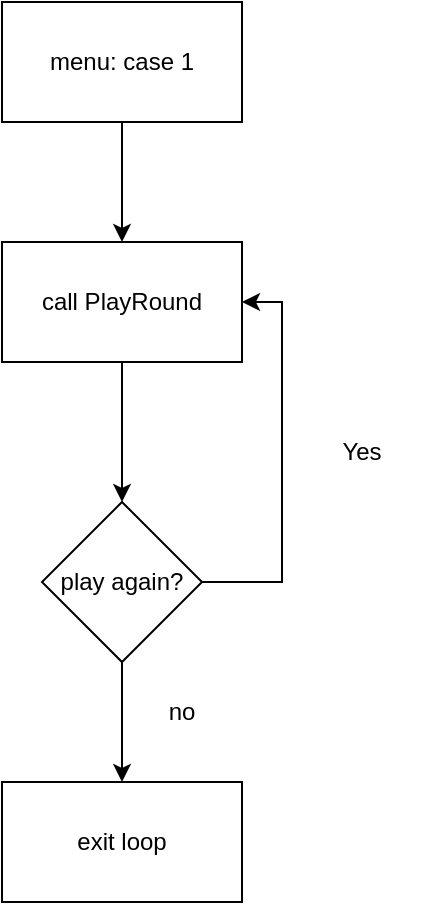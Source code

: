 <mxfile version="18.1.1" type="device" pages="7"><diagram id="OgMTBFOu4hUJsMdCU6Yb" name="Menu"><mxGraphModel dx="852" dy="759" grid="1" gridSize="10" guides="1" tooltips="1" connect="1" arrows="1" fold="1" page="1" pageScale="1" pageWidth="850" pageHeight="1100" math="0" shadow="0"><root><mxCell id="0"/><mxCell id="1" parent="0"/><mxCell id="aNm1S_G_vjN9hcQx9MJe-7" style="edgeStyle=orthogonalEdgeStyle;rounded=0;orthogonalLoop=1;jettySize=auto;html=1;entryX=0.5;entryY=0;entryDx=0;entryDy=0;" edge="1" parent="1" source="aNm1S_G_vjN9hcQx9MJe-1" target="aNm1S_G_vjN9hcQx9MJe-2"><mxGeometry relative="1" as="geometry"/></mxCell><mxCell id="aNm1S_G_vjN9hcQx9MJe-1" value="menu: case 1" style="rounded=0;whiteSpace=wrap;html=1;" vertex="1" parent="1"><mxGeometry x="100" y="30" width="120" height="60" as="geometry"/></mxCell><mxCell id="aNm1S_G_vjN9hcQx9MJe-6" style="edgeStyle=orthogonalEdgeStyle;rounded=0;orthogonalLoop=1;jettySize=auto;html=1;" edge="1" parent="1" source="aNm1S_G_vjN9hcQx9MJe-2" target="aNm1S_G_vjN9hcQx9MJe-3"><mxGeometry relative="1" as="geometry"/></mxCell><mxCell id="aNm1S_G_vjN9hcQx9MJe-2" value="call PlayRound" style="rounded=0;whiteSpace=wrap;html=1;" vertex="1" parent="1"><mxGeometry x="100" y="150" width="120" height="60" as="geometry"/></mxCell><mxCell id="aNm1S_G_vjN9hcQx9MJe-4" style="edgeStyle=orthogonalEdgeStyle;rounded=0;orthogonalLoop=1;jettySize=auto;html=1;entryX=1;entryY=0.5;entryDx=0;entryDy=0;exitX=1;exitY=0.5;exitDx=0;exitDy=0;" edge="1" parent="1" source="aNm1S_G_vjN9hcQx9MJe-3" target="aNm1S_G_vjN9hcQx9MJe-2"><mxGeometry relative="1" as="geometry"><Array as="points"><mxPoint x="240" y="320"/><mxPoint x="240" y="180"/></Array></mxGeometry></mxCell><mxCell id="aNm1S_G_vjN9hcQx9MJe-9" style="edgeStyle=orthogonalEdgeStyle;rounded=0;orthogonalLoop=1;jettySize=auto;html=1;entryX=0.5;entryY=0;entryDx=0;entryDy=0;" edge="1" parent="1" source="aNm1S_G_vjN9hcQx9MJe-3" target="aNm1S_G_vjN9hcQx9MJe-8"><mxGeometry relative="1" as="geometry"/></mxCell><mxCell id="aNm1S_G_vjN9hcQx9MJe-3" value="play again?" style="rhombus;whiteSpace=wrap;html=1;" vertex="1" parent="1"><mxGeometry x="120" y="280" width="80" height="80" as="geometry"/></mxCell><mxCell id="aNm1S_G_vjN9hcQx9MJe-5" value="Yes" style="text;html=1;strokeColor=none;fillColor=none;align=center;verticalAlign=middle;whiteSpace=wrap;rounded=0;" vertex="1" parent="1"><mxGeometry x="250" y="240" width="60" height="30" as="geometry"/></mxCell><mxCell id="aNm1S_G_vjN9hcQx9MJe-8" value="exit loop" style="rounded=0;whiteSpace=wrap;html=1;" vertex="1" parent="1"><mxGeometry x="100" y="420" width="120" height="60" as="geometry"/></mxCell><mxCell id="aNm1S_G_vjN9hcQx9MJe-10" value="no" style="text;html=1;strokeColor=none;fillColor=none;align=center;verticalAlign=middle;whiteSpace=wrap;rounded=0;" vertex="1" parent="1"><mxGeometry x="160" y="370" width="60" height="30" as="geometry"/></mxCell></root></mxGraphModel></diagram><diagram id="i8IiO0USmAifxzMJSACr" name="PlayRound"><mxGraphModel dx="920" dy="525" grid="1" gridSize="10" guides="1" tooltips="1" connect="1" arrows="1" fold="1" page="1" pageScale="1" pageWidth="850" pageHeight="1100" math="0" shadow="0"><root><mxCell id="0"/><mxCell id="1" parent="0"/><mxCell id="eGoeMSR9za1e2DDq0p8M-3" style="edgeStyle=orthogonalEdgeStyle;rounded=0;orthogonalLoop=1;jettySize=auto;html=1;exitX=0.5;exitY=1;exitDx=0;exitDy=0;entryX=0.5;entryY=0;entryDx=0;entryDy=0;" edge="1" parent="1" source="eGoeMSR9za1e2DDq0p8M-1" target="eGoeMSR9za1e2DDq0p8M-2"><mxGeometry relative="1" as="geometry"/></mxCell><mxCell id="eGoeMSR9za1e2DDq0p8M-1" value="PlayRound Start" style="rounded=1;whiteSpace=wrap;html=1;" vertex="1" parent="1"><mxGeometry x="140" y="30" width="120" height="60" as="geometry"/></mxCell><mxCell id="eGoeMSR9za1e2DDq0p8M-5" style="edgeStyle=orthogonalEdgeStyle;rounded=0;orthogonalLoop=1;jettySize=auto;html=1;entryX=0.5;entryY=0;entryDx=0;entryDy=0;" edge="1" parent="1" source="eGoeMSR9za1e2DDq0p8M-2" target="eGoeMSR9za1e2DDq0p8M-16"><mxGeometry relative="1" as="geometry"/></mxCell><mxCell id="eGoeMSR9za1e2DDq0p8M-2" value="create game objects: deck, dealer, player" style="rounded=0;whiteSpace=wrap;html=1;" vertex="1" parent="1"><mxGeometry x="140" y="110" width="120" height="60" as="geometry"/></mxCell><mxCell id="eGoeMSR9za1e2DDq0p8M-7" value="" style="edgeStyle=orthogonalEdgeStyle;rounded=0;orthogonalLoop=1;jettySize=auto;html=1;" edge="1" parent="1" source="eGoeMSR9za1e2DDq0p8M-4" target="eGoeMSR9za1e2DDq0p8M-6"><mxGeometry relative="1" as="geometry"/></mxCell><mxCell id="eGoeMSR9za1e2DDq0p8M-8" value="&amp;nbsp;no&amp;nbsp;" style="edgeLabel;html=1;align=center;verticalAlign=middle;resizable=0;points=[];" vertex="1" connectable="0" parent="eGoeMSR9za1e2DDq0p8M-7"><mxGeometry x="-0.362" y="2" relative="1" as="geometry"><mxPoint as="offset"/></mxGeometry></mxCell><mxCell id="eGoeMSR9za1e2DDq0p8M-10" value="" style="edgeStyle=orthogonalEdgeStyle;rounded=0;orthogonalLoop=1;jettySize=auto;html=1;" edge="1" parent="1" source="eGoeMSR9za1e2DDq0p8M-4" target="eGoeMSR9za1e2DDq0p8M-9"><mxGeometry relative="1" as="geometry"/></mxCell><mxCell id="eGoeMSR9za1e2DDq0p8M-11" value="&amp;nbsp;Yes&amp;nbsp;" style="edgeLabel;html=1;align=center;verticalAlign=middle;resizable=0;points=[];" vertex="1" connectable="0" parent="eGoeMSR9za1e2DDq0p8M-10"><mxGeometry x="-0.311" relative="1" as="geometry"><mxPoint as="offset"/></mxGeometry></mxCell><mxCell id="eGoeMSR9za1e2DDq0p8M-4" value="anyone have 21?" style="rhombus;whiteSpace=wrap;html=1;" vertex="1" parent="1"><mxGeometry x="160" y="320" width="80" height="80" as="geometry"/></mxCell><mxCell id="eGoeMSR9za1e2DDq0p8M-13" value="" style="edgeStyle=orthogonalEdgeStyle;rounded=0;orthogonalLoop=1;jettySize=auto;html=1;" edge="1" parent="1" source="eGoeMSR9za1e2DDq0p8M-6" target="eGoeMSR9za1e2DDq0p8M-12"><mxGeometry relative="1" as="geometry"/></mxCell><mxCell id="eGoeMSR9za1e2DDq0p8M-6" value="PlayersTurn" style="whiteSpace=wrap;html=1;" vertex="1" parent="1"><mxGeometry x="310" y="330" width="120" height="60" as="geometry"/></mxCell><mxCell id="eGoeMSR9za1e2DDq0p8M-9" value="Declare Winner" style="whiteSpace=wrap;html=1;" vertex="1" parent="1"><mxGeometry x="140" y="450" width="120" height="60" as="geometry"/></mxCell><mxCell id="eGoeMSR9za1e2DDq0p8M-14" style="edgeStyle=orthogonalEdgeStyle;rounded=0;orthogonalLoop=1;jettySize=auto;html=1;entryX=1;entryY=0.5;entryDx=0;entryDy=0;exitX=0.5;exitY=1;exitDx=0;exitDy=0;" edge="1" parent="1" source="eGoeMSR9za1e2DDq0p8M-12" target="eGoeMSR9za1e2DDq0p8M-9"><mxGeometry relative="1" as="geometry"><Array as="points"><mxPoint x="580" y="480"/></Array></mxGeometry></mxCell><mxCell id="eGoeMSR9za1e2DDq0p8M-12" value="DealersTurn" style="whiteSpace=wrap;html=1;" vertex="1" parent="1"><mxGeometry x="520" y="330" width="120" height="60" as="geometry"/></mxCell><mxCell id="eGoeMSR9za1e2DDq0p8M-18" style="edgeStyle=orthogonalEdgeStyle;rounded=0;orthogonalLoop=1;jettySize=auto;html=1;entryX=0.5;entryY=0;entryDx=0;entryDy=0;" edge="1" parent="1" source="eGoeMSR9za1e2DDq0p8M-16" target="eGoeMSR9za1e2DDq0p8M-4"><mxGeometry relative="1" as="geometry"/></mxCell><mxCell id="eGoeMSR9za1e2DDq0p8M-16" value="Deal Initial Cards" style="whiteSpace=wrap;html=1;" vertex="1" parent="1"><mxGeometry x="140" y="210" width="120" height="60" as="geometry"/></mxCell></root></mxGraphModel></diagram><diagram id="uyMCtSAgs9faLRmVM_Ey" name="DealInitialCards"><mxGraphModel dx="920" dy="525" grid="1" gridSize="10" guides="1" tooltips="1" connect="1" arrows="1" fold="1" page="1" pageScale="1" pageWidth="850" pageHeight="1100" math="0" shadow="0"><root><mxCell id="0"/><mxCell id="1" parent="0"/><mxCell id="hFYbNULVVhhyGJd_CxQZ-4" value="" style="edgeStyle=orthogonalEdgeStyle;rounded=0;orthogonalLoop=1;jettySize=auto;html=1;" edge="1" parent="1" source="hFYbNULVVhhyGJd_CxQZ-1" target="hFYbNULVVhhyGJd_CxQZ-3"><mxGeometry relative="1" as="geometry"/></mxCell><mxCell id="hFYbNULVVhhyGJd_CxQZ-1" value="Start DealInitialCards" style="rounded=1;whiteSpace=wrap;html=1;" vertex="1" parent="1"><mxGeometry x="140" y="30" width="120" height="60" as="geometry"/></mxCell><mxCell id="hFYbNULVVhhyGJd_CxQZ-8" value="" style="edgeStyle=orthogonalEdgeStyle;rounded=0;orthogonalLoop=1;jettySize=auto;html=1;" edge="1" parent="1" source="hFYbNULVVhhyGJd_CxQZ-3" target="hFYbNULVVhhyGJd_CxQZ-5"><mxGeometry relative="1" as="geometry"/></mxCell><mxCell id="hFYbNULVVhhyGJd_CxQZ-3" value="Get card from deck" style="whiteSpace=wrap;html=1;rounded=1;" vertex="1" parent="1"><mxGeometry x="140" y="120" width="120" height="60" as="geometry"/></mxCell><mxCell id="hFYbNULVVhhyGJd_CxQZ-9" value="" style="edgeStyle=orthogonalEdgeStyle;rounded=0;orthogonalLoop=1;jettySize=auto;html=1;" edge="1" parent="1" source="hFYbNULVVhhyGJd_CxQZ-5" target="hFYbNULVVhhyGJd_CxQZ-6"><mxGeometry relative="1" as="geometry"/></mxCell><mxCell id="hFYbNULVVhhyGJd_CxQZ-5" value="add card to player's hand" style="rounded=0;whiteSpace=wrap;html=1;" vertex="1" parent="1"><mxGeometry x="140" y="220" width="120" height="60" as="geometry"/></mxCell><mxCell id="hFYbNULVVhhyGJd_CxQZ-12" value="" style="edgeStyle=orthogonalEdgeStyle;rounded=0;orthogonalLoop=1;jettySize=auto;html=1;" edge="1" parent="1" source="hFYbNULVVhhyGJd_CxQZ-6" target="hFYbNULVVhhyGJd_CxQZ-7"><mxGeometry relative="1" as="geometry"/></mxCell><mxCell id="hFYbNULVVhhyGJd_CxQZ-6" value="Get card from deck" style="whiteSpace=wrap;html=1;rounded=1;" vertex="1" parent="1"><mxGeometry x="140" y="310" width="120" height="60" as="geometry"/></mxCell><mxCell id="hFYbNULVVhhyGJd_CxQZ-13" style="edgeStyle=orthogonalEdgeStyle;rounded=0;orthogonalLoop=1;jettySize=auto;html=1;entryX=1;entryY=0.5;entryDx=0;entryDy=0;" edge="1" parent="1" source="hFYbNULVVhhyGJd_CxQZ-7" target="hFYbNULVVhhyGJd_CxQZ-3"><mxGeometry relative="1" as="geometry"><Array as="points"><mxPoint x="350" y="440"/><mxPoint x="350" y="150"/></Array></mxGeometry></mxCell><mxCell id="hFYbNULVVhhyGJd_CxQZ-14" value="&amp;nbsp;do twice&amp;nbsp;" style="edgeLabel;html=1;align=center;verticalAlign=middle;resizable=0;points=[];" vertex="1" connectable="0" parent="hFYbNULVVhhyGJd_CxQZ-13"><mxGeometry x="0.112" y="-3" relative="1" as="geometry"><mxPoint as="offset"/></mxGeometry></mxCell><mxCell id="hFYbNULVVhhyGJd_CxQZ-7" value="add card to dealer's hand" style="rounded=0;whiteSpace=wrap;html=1;" vertex="1" parent="1"><mxGeometry x="140" y="410" width="120" height="60" as="geometry"/></mxCell></root></mxGraphModel></diagram><diagram id="ek2pCzwQVpLN4NuBFV6b" name="PlayersTurn"><mxGraphModel dx="920" dy="525" grid="1" gridSize="10" guides="1" tooltips="1" connect="1" arrows="1" fold="1" page="1" pageScale="1" pageWidth="850" pageHeight="1100" math="0" shadow="0"><root><mxCell id="0"/><mxCell id="1" parent="0"/><mxCell id="0NrMXuRYx3ZZtq5yW1ln-1" value="&lt;h1&gt;PlayersTurn&lt;/h1&gt;&lt;p&gt;ask hit/stand&lt;/p&gt;&lt;p&gt;if hit, add card&lt;/p&gt;&lt;p&gt;if stand exit&lt;/p&gt;" style="text;html=1;strokeColor=none;fillColor=none;spacing=5;spacingTop=-20;whiteSpace=wrap;overflow=hidden;rounded=0;" vertex="1" parent="1"><mxGeometry x="590" y="90" width="190" height="120" as="geometry"/></mxCell><mxCell id="0NrMXuRYx3ZZtq5yW1ln-5" value="" style="edgeStyle=orthogonalEdgeStyle;rounded=0;orthogonalLoop=1;jettySize=auto;html=1;" edge="1" parent="1" source="0NrMXuRYx3ZZtq5yW1ln-2" target="0NrMXuRYx3ZZtq5yW1ln-4"><mxGeometry relative="1" as="geometry"/></mxCell><mxCell id="0NrMXuRYx3ZZtq5yW1ln-2" value="start PlayersTurn" style="rounded=1;whiteSpace=wrap;html=1;" vertex="1" parent="1"><mxGeometry x="270" y="90" width="120" height="60" as="geometry"/></mxCell><mxCell id="0NrMXuRYx3ZZtq5yW1ln-7" value="" style="edgeStyle=orthogonalEdgeStyle;rounded=0;orthogonalLoop=1;jettySize=auto;html=1;" edge="1" parent="1" source="0NrMXuRYx3ZZtq5yW1ln-4" target="0NrMXuRYx3ZZtq5yW1ln-6"><mxGeometry relative="1" as="geometry"/></mxCell><mxCell id="0NrMXuRYx3ZZtq5yW1ln-8" value="&amp;nbsp;HIT&amp;nbsp;" style="edgeLabel;html=1;align=center;verticalAlign=middle;resizable=0;points=[];" vertex="1" connectable="0" parent="0NrMXuRYx3ZZtq5yW1ln-7"><mxGeometry x="-0.333" y="-3" relative="1" as="geometry"><mxPoint as="offset"/></mxGeometry></mxCell><mxCell id="0NrMXuRYx3ZZtq5yW1ln-22" value="" style="edgeStyle=orthogonalEdgeStyle;rounded=0;orthogonalLoop=1;jettySize=auto;html=1;" edge="1" parent="1" source="0NrMXuRYx3ZZtq5yW1ln-4" target="0NrMXuRYx3ZZtq5yW1ln-21"><mxGeometry relative="1" as="geometry"/></mxCell><mxCell id="0NrMXuRYx3ZZtq5yW1ln-4" value="hit/stand?" style="rhombus;whiteSpace=wrap;html=1;" vertex="1" parent="1"><mxGeometry x="290" y="180" width="80" height="80" as="geometry"/></mxCell><mxCell id="0NrMXuRYx3ZZtq5yW1ln-10" value="" style="edgeStyle=orthogonalEdgeStyle;rounded=0;orthogonalLoop=1;jettySize=auto;html=1;" edge="1" parent="1" source="0NrMXuRYx3ZZtq5yW1ln-6" target="0NrMXuRYx3ZZtq5yW1ln-9"><mxGeometry relative="1" as="geometry"/></mxCell><mxCell id="0NrMXuRYx3ZZtq5yW1ln-6" value="get a card from deck" style="whiteSpace=wrap;html=1;" vertex="1" parent="1"><mxGeometry x="270" y="310" width="120" height="60" as="geometry"/></mxCell><mxCell id="0NrMXuRYx3ZZtq5yW1ln-12" value="" style="edgeStyle=orthogonalEdgeStyle;rounded=0;orthogonalLoop=1;jettySize=auto;html=1;" edge="1" parent="1" source="0NrMXuRYx3ZZtq5yW1ln-9" target="0NrMXuRYx3ZZtq5yW1ln-11"><mxGeometry relative="1" as="geometry"/></mxCell><mxCell id="0NrMXuRYx3ZZtq5yW1ln-9" value="Add card to player's hand" style="whiteSpace=wrap;html=1;" vertex="1" parent="1"><mxGeometry x="270" y="400" width="120" height="60" as="geometry"/></mxCell><mxCell id="0NrMXuRYx3ZZtq5yW1ln-17" style="edgeStyle=orthogonalEdgeStyle;rounded=0;orthogonalLoop=1;jettySize=auto;html=1;entryX=0;entryY=0.5;entryDx=0;entryDy=0;" edge="1" parent="1" source="0NrMXuRYx3ZZtq5yW1ln-11" target="0NrMXuRYx3ZZtq5yW1ln-14"><mxGeometry relative="1" as="geometry"/></mxCell><mxCell id="0NrMXuRYx3ZZtq5yW1ln-11" value="Draw Table" style="whiteSpace=wrap;html=1;" vertex="1" parent="1"><mxGeometry x="270" y="480" width="120" height="60" as="geometry"/></mxCell><mxCell id="0NrMXuRYx3ZZtq5yW1ln-15" style="edgeStyle=orthogonalEdgeStyle;rounded=0;orthogonalLoop=1;jettySize=auto;html=1;entryX=1;entryY=0.5;entryDx=0;entryDy=0;" edge="1" parent="1" source="0NrMXuRYx3ZZtq5yW1ln-14" target="0NrMXuRYx3ZZtq5yW1ln-4"><mxGeometry relative="1" as="geometry"><Array as="points"><mxPoint x="530" y="220"/></Array></mxGeometry></mxCell><mxCell id="0NrMXuRYx3ZZtq5yW1ln-16" value="&amp;nbsp;NO&amp;nbsp;" style="edgeLabel;html=1;align=center;verticalAlign=middle;resizable=0;points=[];" vertex="1" connectable="0" parent="0NrMXuRYx3ZZtq5yW1ln-15"><mxGeometry x="-0.242" y="-1" relative="1" as="geometry"><mxPoint as="offset"/></mxGeometry></mxCell><mxCell id="0NrMXuRYx3ZZtq5yW1ln-20" value="" style="edgeStyle=orthogonalEdgeStyle;rounded=0;orthogonalLoop=1;jettySize=auto;html=1;" edge="1" parent="1" source="0NrMXuRYx3ZZtq5yW1ln-14" target="0NrMXuRYx3ZZtq5yW1ln-19"><mxGeometry relative="1" as="geometry"/></mxCell><mxCell id="0NrMXuRYx3ZZtq5yW1ln-14" value="&amp;gt;= 21?" style="rhombus;whiteSpace=wrap;html=1;" vertex="1" parent="1"><mxGeometry x="490" y="470" width="80" height="80" as="geometry"/></mxCell><mxCell id="0NrMXuRYx3ZZtq5yW1ln-19" value="exit" style="whiteSpace=wrap;html=1;" vertex="1" parent="1"><mxGeometry x="630" y="480" width="120" height="60" as="geometry"/></mxCell><mxCell id="0NrMXuRYx3ZZtq5yW1ln-21" value="exit" style="whiteSpace=wrap;html=1;" vertex="1" parent="1"><mxGeometry x="110" y="190" width="120" height="60" as="geometry"/></mxCell></root></mxGraphModel></diagram><diagram id="yXCIIFC8cFBmv4XiXnj1" name="DealersTurn"><mxGraphModel dx="1117" dy="637" grid="1" gridSize="10" guides="1" tooltips="1" connect="1" arrows="1" fold="1" page="1" pageScale="1" pageWidth="850" pageHeight="1100" math="0" shadow="0"><root><mxCell id="0"/><mxCell id="1" parent="0"/><mxCell id="q7oVlQ3bstnkvK0_Fx3a-4" style="edgeStyle=orthogonalEdgeStyle;rounded=0;orthogonalLoop=1;jettySize=auto;html=1;entryX=0.5;entryY=0;entryDx=0;entryDy=0;" edge="1" parent="1" source="q7oVlQ3bstnkvK0_Fx3a-1" target="q7oVlQ3bstnkvK0_Fx3a-3"><mxGeometry relative="1" as="geometry"><mxPoint x="420" y="120" as="targetPoint"/></mxGeometry></mxCell><mxCell id="q7oVlQ3bstnkvK0_Fx3a-1" value="start DealersTurn" style="rounded=1;whiteSpace=wrap;html=1;" vertex="1" parent="1"><mxGeometry x="360" y="30" width="120" height="60" as="geometry"/></mxCell><mxCell id="TGKPTvFBXQKisseupjyJ-3" value="" style="edgeStyle=orthogonalEdgeStyle;rounded=0;orthogonalLoop=1;jettySize=auto;html=1;" edge="1" parent="1" source="q7oVlQ3bstnkvK0_Fx3a-2" target="TGKPTvFBXQKisseupjyJ-1"><mxGeometry relative="1" as="geometry"/></mxCell><mxCell id="mR52AFgZs7UY6mSxp_Cb-5" value="yes" style="edgeLabel;html=1;align=center;verticalAlign=middle;resizable=0;points=[];" vertex="1" connectable="0" parent="TGKPTvFBXQKisseupjyJ-3"><mxGeometry x="-0.787" relative="1" as="geometry"><mxPoint as="offset"/></mxGeometry></mxCell><mxCell id="mR52AFgZs7UY6mSxp_Cb-7" value="" style="edgeStyle=orthogonalEdgeStyle;rounded=0;orthogonalLoop=1;jettySize=auto;html=1;" edge="1" parent="1" source="q7oVlQ3bstnkvK0_Fx3a-2" target="mR52AFgZs7UY6mSxp_Cb-6"><mxGeometry relative="1" as="geometry"/></mxCell><mxCell id="q7oVlQ3bstnkvK0_Fx3a-2" value="&amp;lt; 17?" style="rhombus;whiteSpace=wrap;html=1;" vertex="1" parent="1"><mxGeometry x="380" y="240" width="80" height="80" as="geometry"/></mxCell><mxCell id="q7oVlQ3bstnkvK0_Fx3a-5" value="" style="edgeStyle=orthogonalEdgeStyle;rounded=0;orthogonalLoop=1;jettySize=auto;html=1;" edge="1" parent="1" source="q7oVlQ3bstnkvK0_Fx3a-3" target="q7oVlQ3bstnkvK0_Fx3a-2"><mxGeometry relative="1" as="geometry"/></mxCell><mxCell id="q7oVlQ3bstnkvK0_Fx3a-3" value="reveal hidden card" style="rounded=0;whiteSpace=wrap;html=1;" vertex="1" parent="1"><mxGeometry x="360" y="150" width="120" height="60" as="geometry"/></mxCell><mxCell id="TGKPTvFBXQKisseupjyJ-4" value="" style="edgeStyle=orthogonalEdgeStyle;rounded=0;orthogonalLoop=1;jettySize=auto;html=1;" edge="1" parent="1" source="TGKPTvFBXQKisseupjyJ-1" target="TGKPTvFBXQKisseupjyJ-2"><mxGeometry relative="1" as="geometry"/></mxCell><mxCell id="TGKPTvFBXQKisseupjyJ-1" value="Get card from deck" style="whiteSpace=wrap;html=1;rounded=0;" vertex="1" parent="1"><mxGeometry x="360" y="350" width="120" height="60" as="geometry"/></mxCell><mxCell id="mR52AFgZs7UY6mSxp_Cb-2" value="" style="edgeStyle=orthogonalEdgeStyle;rounded=0;orthogonalLoop=1;jettySize=auto;html=1;" edge="1" parent="1" source="TGKPTvFBXQKisseupjyJ-2" target="mR52AFgZs7UY6mSxp_Cb-1"><mxGeometry relative="1" as="geometry"/></mxCell><mxCell id="TGKPTvFBXQKisseupjyJ-2" value="add card to dealer's hand" style="rounded=0;whiteSpace=wrap;html=1;" vertex="1" parent="1"><mxGeometry x="360" y="450" width="120" height="60" as="geometry"/></mxCell><mxCell id="mR52AFgZs7UY6mSxp_Cb-3" style="edgeStyle=orthogonalEdgeStyle;rounded=0;orthogonalLoop=1;jettySize=auto;html=1;entryX=1;entryY=0.5;entryDx=0;entryDy=0;" edge="1" parent="1" source="mR52AFgZs7UY6mSxp_Cb-1" target="q7oVlQ3bstnkvK0_Fx3a-2"><mxGeometry relative="1" as="geometry"><Array as="points"><mxPoint x="590" y="580"/><mxPoint x="590" y="280"/></Array></mxGeometry></mxCell><mxCell id="mR52AFgZs7UY6mSxp_Cb-1" value="Draw Table" style="whiteSpace=wrap;html=1;" vertex="1" parent="1"><mxGeometry x="360" y="550" width="120" height="60" as="geometry"/></mxCell><mxCell id="mR52AFgZs7UY6mSxp_Cb-6" value="exit" style="whiteSpace=wrap;html=1;" vertex="1" parent="1"><mxGeometry x="200" y="250" width="120" height="60" as="geometry"/></mxCell></root></mxGraphModel></diagram><diagram id="SfzurRWMNYJIlBOyXf23" name="DeclareWinner"><mxGraphModel dx="1117" dy="637" grid="1" gridSize="10" guides="1" tooltips="1" connect="1" arrows="1" fold="1" page="1" pageScale="1" pageWidth="850" pageHeight="1100" math="0" shadow="0"><root><mxCell id="0"/><mxCell id="1" parent="0"/><mxCell id="Kkhj6-AeL7dvjDUvEEV2-5" value="" style="edgeStyle=orthogonalEdgeStyle;rounded=0;orthogonalLoop=1;jettySize=auto;html=1;" edge="1" parent="1" source="Kkhj6-AeL7dvjDUvEEV2-1" target="Kkhj6-AeL7dvjDUvEEV2-4"><mxGeometry relative="1" as="geometry"/></mxCell><mxCell id="Kkhj6-AeL7dvjDUvEEV2-1" value="Start DeclareWinner" style="rounded=1;whiteSpace=wrap;html=1;" vertex="1" parent="1"><mxGeometry x="340" y="10" width="120" height="60" as="geometry"/></mxCell><mxCell id="Kkhj6-AeL7dvjDUvEEV2-9" style="edgeStyle=orthogonalEdgeStyle;rounded=0;orthogonalLoop=1;jettySize=auto;html=1;entryX=1;entryY=0.5;entryDx=0;entryDy=0;" edge="1" parent="1" source="Kkhj6-AeL7dvjDUvEEV2-4" target="Kkhj6-AeL7dvjDUvEEV2-8"><mxGeometry relative="1" as="geometry"/></mxCell><mxCell id="Kkhj6-AeL7dvjDUvEEV2-10" value="yes" style="edgeLabel;html=1;align=center;verticalAlign=middle;resizable=0;points=[];" vertex="1" connectable="0" parent="Kkhj6-AeL7dvjDUvEEV2-9"><mxGeometry x="-0.207" y="3" relative="1" as="geometry"><mxPoint as="offset"/></mxGeometry></mxCell><mxCell id="Kkhj6-AeL7dvjDUvEEV2-12" value="" style="edgeStyle=orthogonalEdgeStyle;rounded=0;orthogonalLoop=1;jettySize=auto;html=1;" edge="1" parent="1" source="Kkhj6-AeL7dvjDUvEEV2-4" target="Kkhj6-AeL7dvjDUvEEV2-11"><mxGeometry relative="1" as="geometry"><Array as="points"><mxPoint x="400" y="210"/><mxPoint x="400" y="210"/></Array></mxGeometry></mxCell><mxCell id="Kkhj6-AeL7dvjDUvEEV2-13" value="no" style="edgeLabel;html=1;align=center;verticalAlign=middle;resizable=0;points=[];" vertex="1" connectable="0" parent="Kkhj6-AeL7dvjDUvEEV2-12"><mxGeometry x="-0.284" y="-1" relative="1" as="geometry"><mxPoint as="offset"/></mxGeometry></mxCell><mxCell id="Kkhj6-AeL7dvjDUvEEV2-4" value="p &amp;gt; 21?" style="rhombus;whiteSpace=wrap;html=1;rounded=0;" vertex="1" parent="1"><mxGeometry x="360" y="100" width="80" height="80" as="geometry"/></mxCell><mxCell id="Kkhj6-AeL7dvjDUvEEV2-6" value="&lt;h1&gt;&lt;span style=&quot;background-color: initial; font-size: 12px; font-weight: normal;&quot;&gt;d = dealer's score&lt;/span&gt;&lt;br&gt;&lt;/h1&gt;&lt;div&gt;p = player's score&lt;/div&gt;" style="text;html=1;strokeColor=none;fillColor=none;spacing=5;spacingTop=-20;whiteSpace=wrap;overflow=hidden;rounded=0;" vertex="1" parent="1"><mxGeometry x="600" y="10" width="190" height="120" as="geometry"/></mxCell><mxCell id="Kkhj6-AeL7dvjDUvEEV2-7" value="player wins" style="rounded=0;whiteSpace=wrap;html=1;" vertex="1" parent="1"><mxGeometry x="620" y="190" width="120" height="60" as="geometry"/></mxCell><mxCell id="Kkhj6-AeL7dvjDUvEEV2-8" value="dealer wins" style="rounded=0;whiteSpace=wrap;html=1;" vertex="1" parent="1"><mxGeometry x="70" y="190" width="120" height="60" as="geometry"/></mxCell><mxCell id="Kkhj6-AeL7dvjDUvEEV2-14" style="edgeStyle=orthogonalEdgeStyle;rounded=0;orthogonalLoop=1;jettySize=auto;html=1;entryX=0;entryY=0.5;entryDx=0;entryDy=0;" edge="1" parent="1" source="Kkhj6-AeL7dvjDUvEEV2-11" target="Kkhj6-AeL7dvjDUvEEV2-7"><mxGeometry relative="1" as="geometry"/></mxCell><mxCell id="Kkhj6-AeL7dvjDUvEEV2-23" value="yes" style="edgeLabel;html=1;align=center;verticalAlign=middle;resizable=0;points=[];" vertex="1" connectable="0" parent="Kkhj6-AeL7dvjDUvEEV2-14"><mxGeometry x="-0.485" relative="1" as="geometry"><mxPoint as="offset"/></mxGeometry></mxCell><mxCell id="Kkhj6-AeL7dvjDUvEEV2-16" value="" style="edgeStyle=orthogonalEdgeStyle;rounded=0;orthogonalLoop=1;jettySize=auto;html=1;" edge="1" parent="1" source="Kkhj6-AeL7dvjDUvEEV2-11" target="Kkhj6-AeL7dvjDUvEEV2-15"><mxGeometry relative="1" as="geometry"/></mxCell><mxCell id="Kkhj6-AeL7dvjDUvEEV2-17" value="no" style="edgeLabel;html=1;align=center;verticalAlign=middle;resizable=0;points=[];" vertex="1" connectable="0" parent="Kkhj6-AeL7dvjDUvEEV2-16"><mxGeometry x="-0.279" relative="1" as="geometry"><mxPoint as="offset"/></mxGeometry></mxCell><mxCell id="Kkhj6-AeL7dvjDUvEEV2-11" value="d &amp;gt; 21?" style="rhombus;whiteSpace=wrap;html=1;rounded=0;" vertex="1" parent="1"><mxGeometry x="360" y="220" width="80" height="80" as="geometry"/></mxCell><mxCell id="Kkhj6-AeL7dvjDUvEEV2-18" style="edgeStyle=orthogonalEdgeStyle;rounded=0;orthogonalLoop=1;jettySize=auto;html=1;entryX=0.5;entryY=1;entryDx=0;entryDy=0;" edge="1" parent="1" source="Kkhj6-AeL7dvjDUvEEV2-15" target="Kkhj6-AeL7dvjDUvEEV2-7"><mxGeometry relative="1" as="geometry"/></mxCell><mxCell id="Kkhj6-AeL7dvjDUvEEV2-24" value="yes" style="edgeLabel;html=1;align=center;verticalAlign=middle;resizable=0;points=[];" vertex="1" connectable="0" parent="Kkhj6-AeL7dvjDUvEEV2-18"><mxGeometry x="-0.553" relative="1" as="geometry"><mxPoint as="offset"/></mxGeometry></mxCell><mxCell id="Kkhj6-AeL7dvjDUvEEV2-20" value="" style="edgeStyle=orthogonalEdgeStyle;rounded=0;orthogonalLoop=1;jettySize=auto;html=1;" edge="1" parent="1" source="Kkhj6-AeL7dvjDUvEEV2-15" target="Kkhj6-AeL7dvjDUvEEV2-19"><mxGeometry relative="1" as="geometry"/></mxCell><mxCell id="Kkhj6-AeL7dvjDUvEEV2-21" value="no" style="edgeLabel;html=1;align=center;verticalAlign=middle;resizable=0;points=[];" vertex="1" connectable="0" parent="Kkhj6-AeL7dvjDUvEEV2-20"><mxGeometry x="-0.758" relative="1" as="geometry"><mxPoint as="offset"/></mxGeometry></mxCell><mxCell id="Kkhj6-AeL7dvjDUvEEV2-15" value="p &amp;gt; d" style="rhombus;whiteSpace=wrap;html=1;rounded=0;" vertex="1" parent="1"><mxGeometry x="360" y="340" width="80" height="80" as="geometry"/></mxCell><mxCell id="Kkhj6-AeL7dvjDUvEEV2-22" style="edgeStyle=orthogonalEdgeStyle;rounded=0;orthogonalLoop=1;jettySize=auto;html=1;entryX=0.5;entryY=1;entryDx=0;entryDy=0;" edge="1" parent="1" source="Kkhj6-AeL7dvjDUvEEV2-19" target="Kkhj6-AeL7dvjDUvEEV2-8"><mxGeometry relative="1" as="geometry"/></mxCell><mxCell id="Kkhj6-AeL7dvjDUvEEV2-25" value="yes" style="edgeLabel;html=1;align=center;verticalAlign=middle;resizable=0;points=[];" vertex="1" connectable="0" parent="Kkhj6-AeL7dvjDUvEEV2-22"><mxGeometry x="-0.552" y="2" relative="1" as="geometry"><mxPoint as="offset"/></mxGeometry></mxCell><mxCell id="Kkhj6-AeL7dvjDUvEEV2-27" value="" style="edgeStyle=orthogonalEdgeStyle;rounded=0;orthogonalLoop=1;jettySize=auto;html=1;" edge="1" parent="1" source="Kkhj6-AeL7dvjDUvEEV2-19" target="Kkhj6-AeL7dvjDUvEEV2-26"><mxGeometry relative="1" as="geometry"/></mxCell><mxCell id="Kkhj6-AeL7dvjDUvEEV2-28" value="no" style="edgeLabel;html=1;align=center;verticalAlign=middle;resizable=0;points=[];" vertex="1" connectable="0" parent="Kkhj6-AeL7dvjDUvEEV2-27"><mxGeometry x="-0.779" y="-1" relative="1" as="geometry"><mxPoint as="offset"/></mxGeometry></mxCell><mxCell id="Kkhj6-AeL7dvjDUvEEV2-19" value="d &amp;gt; p" style="rhombus;whiteSpace=wrap;html=1;rounded=0;" vertex="1" parent="1"><mxGeometry x="360" y="450" width="80" height="80" as="geometry"/></mxCell><mxCell id="Kkhj6-AeL7dvjDUvEEV2-26" value="Tie. No one wins. boo." style="whiteSpace=wrap;html=1;rounded=0;" vertex="1" parent="1"><mxGeometry x="340" y="570" width="120" height="60" as="geometry"/></mxCell></root></mxGraphModel></diagram><diagram id="Hj5bEvtheeORnJdgaYZP" name="Page-7"><mxGraphModel dx="782" dy="446" grid="1" gridSize="10" guides="1" tooltips="1" connect="1" arrows="1" fold="1" page="1" pageScale="1" pageWidth="850" pageHeight="1100" math="0" shadow="0"><root><mxCell id="0"/><mxCell id="1" parent="0"/><mxCell id="zL2BFqhY-POJUmRO6SO8-1" value="&lt;font style=&quot;font-size: 21px;&quot;&gt;1. Create blackjackgame class in FullSailCasino project&lt;br&gt;2. create all your empty methods.&lt;br&gt;3. start adding comments/code to your methods&lt;/font&gt;" style="whiteSpace=wrap;html=1;rounded=0;align=left;gradientColor=none;gradientDirection=south;" vertex="1" parent="1"><mxGeometry x="130" y="70" width="550" height="130" as="geometry"/></mxCell></root></mxGraphModel></diagram></mxfile>